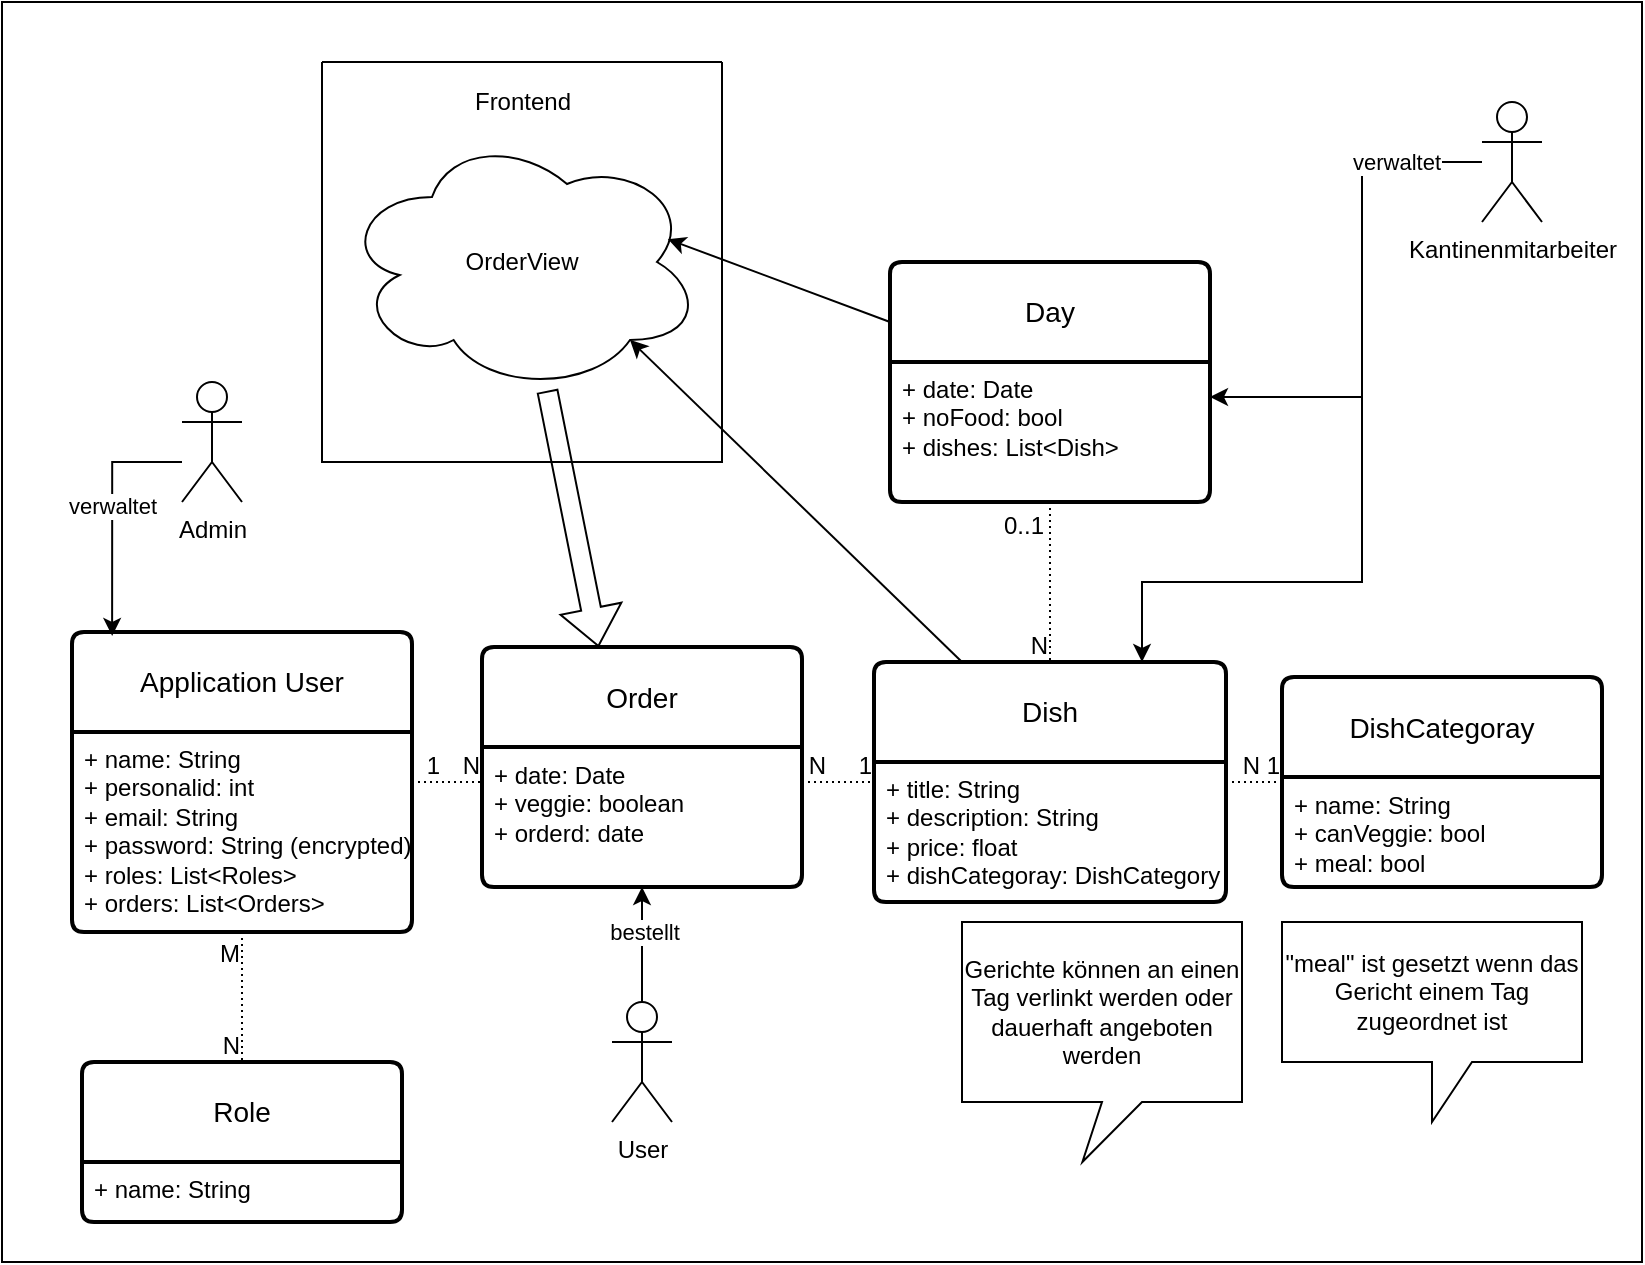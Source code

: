 <mxfile version="24.3.1" type="device">
  <diagram name="Seite-1" id="-oiyD1ErW6IM80D44xzI">
    <mxGraphModel dx="1666" dy="989" grid="1" gridSize="10" guides="1" tooltips="1" connect="1" arrows="1" fold="1" page="1" pageScale="1" pageWidth="827" pageHeight="1169" math="0" shadow="0">
      <root>
        <mxCell id="0" />
        <mxCell id="1" parent="0" />
        <mxCell id="Hr8j0HfJvtiNsYCacNhb-1" value="" style="rounded=0;whiteSpace=wrap;html=1;" parent="1" vertex="1">
          <mxGeometry width="820" height="630" as="geometry" />
        </mxCell>
        <mxCell id="B-cs-kjj54bmsKe5fscL-1" value="Application User" style="swimlane;childLayout=stackLayout;horizontal=1;startSize=50;horizontalStack=0;rounded=1;fontSize=14;fontStyle=0;strokeWidth=2;resizeParent=0;resizeLast=1;shadow=0;dashed=0;align=center;arcSize=4;whiteSpace=wrap;html=1;" parent="1" vertex="1">
          <mxGeometry x="35" y="315" width="170" height="150" as="geometry" />
        </mxCell>
        <mxCell id="B-cs-kjj54bmsKe5fscL-2" value="+ name: String&lt;br&gt;+ personalid: int&lt;br&gt;+ email: String&lt;br&gt;+ password: String (encrypted)&lt;br&gt;+ roles: List&amp;lt;Roles&amp;gt;&lt;br&gt;+ orders: List&amp;lt;Orders&amp;gt;" style="align=left;strokeColor=none;fillColor=none;spacingLeft=4;fontSize=12;verticalAlign=top;resizable=0;rotatable=0;part=1;html=1;" parent="B-cs-kjj54bmsKe5fscL-1" vertex="1">
          <mxGeometry y="50" width="170" height="100" as="geometry" />
        </mxCell>
        <mxCell id="B-cs-kjj54bmsKe5fscL-6" value="Role" style="swimlane;childLayout=stackLayout;horizontal=1;startSize=50;horizontalStack=0;rounded=1;fontSize=14;fontStyle=0;strokeWidth=2;resizeParent=0;resizeLast=1;shadow=0;dashed=0;align=center;arcSize=4;whiteSpace=wrap;html=1;" parent="1" vertex="1">
          <mxGeometry x="40" y="530" width="160" height="80" as="geometry" />
        </mxCell>
        <mxCell id="B-cs-kjj54bmsKe5fscL-7" value="+ name: String" style="align=left;strokeColor=none;fillColor=none;spacingLeft=4;fontSize=12;verticalAlign=top;resizable=0;rotatable=0;part=1;html=1;" parent="B-cs-kjj54bmsKe5fscL-6" vertex="1">
          <mxGeometry y="50" width="160" height="30" as="geometry" />
        </mxCell>
        <mxCell id="B-cs-kjj54bmsKe5fscL-15" value="Day" style="swimlane;childLayout=stackLayout;horizontal=1;startSize=50;horizontalStack=0;rounded=1;fontSize=14;fontStyle=0;strokeWidth=2;resizeParent=0;resizeLast=1;shadow=0;dashed=0;align=center;arcSize=4;whiteSpace=wrap;html=1;" parent="1" vertex="1">
          <mxGeometry x="444" y="130" width="160" height="120" as="geometry" />
        </mxCell>
        <mxCell id="B-cs-kjj54bmsKe5fscL-16" value="+ date: Date&lt;br&gt;+ noFood: bool&lt;br&gt;+ dishes: List&amp;lt;Dish&amp;gt;" style="align=left;strokeColor=none;fillColor=none;spacingLeft=4;fontSize=12;verticalAlign=top;resizable=0;rotatable=0;part=1;html=1;" parent="B-cs-kjj54bmsKe5fscL-15" vertex="1">
          <mxGeometry y="50" width="160" height="70" as="geometry" />
        </mxCell>
        <mxCell id="B-cs-kjj54bmsKe5fscL-19" value="Dish" style="swimlane;childLayout=stackLayout;horizontal=1;startSize=50;horizontalStack=0;rounded=1;fontSize=14;fontStyle=0;strokeWidth=2;resizeParent=0;resizeLast=1;shadow=0;dashed=0;align=center;arcSize=4;whiteSpace=wrap;html=1;" parent="1" vertex="1">
          <mxGeometry x="436" y="330" width="176" height="120" as="geometry" />
        </mxCell>
        <mxCell id="B-cs-kjj54bmsKe5fscL-20" value="+ title: String&lt;br&gt;+ description: String&lt;br&gt;+ price: float&lt;br&gt;+ dishCategoray: DishCategory" style="align=left;strokeColor=none;fillColor=none;spacingLeft=4;fontSize=12;verticalAlign=top;resizable=0;rotatable=0;part=1;html=1;" parent="B-cs-kjj54bmsKe5fscL-19" vertex="1">
          <mxGeometry y="50" width="176" height="70" as="geometry" />
        </mxCell>
        <mxCell id="B-cs-kjj54bmsKe5fscL-21" value="" style="endArrow=none;html=1;rounded=0;dashed=1;dashPattern=1 2;exitX=0.5;exitY=1;exitDx=0;exitDy=0;entryX=0.5;entryY=0;entryDx=0;entryDy=0;" parent="1" source="B-cs-kjj54bmsKe5fscL-16" target="B-cs-kjj54bmsKe5fscL-19" edge="1">
          <mxGeometry relative="1" as="geometry">
            <mxPoint x="400" y="340" as="sourcePoint" />
            <mxPoint x="560" y="340" as="targetPoint" />
          </mxGeometry>
        </mxCell>
        <mxCell id="B-cs-kjj54bmsKe5fscL-22" value="N" style="resizable=0;html=1;whiteSpace=wrap;align=right;verticalAlign=bottom;" parent="B-cs-kjj54bmsKe5fscL-21" connectable="0" vertex="1">
          <mxGeometry x="1" relative="1" as="geometry" />
        </mxCell>
        <mxCell id="B-cs-kjj54bmsKe5fscL-23" value="DishCategoray" style="swimlane;childLayout=stackLayout;horizontal=1;startSize=50;horizontalStack=0;rounded=1;fontSize=14;fontStyle=0;strokeWidth=2;resizeParent=0;resizeLast=1;shadow=0;dashed=0;align=center;arcSize=4;whiteSpace=wrap;html=1;" parent="1" vertex="1">
          <mxGeometry x="640" y="337.5" width="160" height="105" as="geometry" />
        </mxCell>
        <mxCell id="B-cs-kjj54bmsKe5fscL-24" value="+ name: String&lt;br&gt;+ canVeggie: bool&lt;br&gt;+ meal: bool" style="align=left;strokeColor=none;fillColor=none;spacingLeft=4;fontSize=12;verticalAlign=top;resizable=0;rotatable=0;part=1;html=1;" parent="B-cs-kjj54bmsKe5fscL-23" vertex="1">
          <mxGeometry y="50" width="160" height="55" as="geometry" />
        </mxCell>
        <mxCell id="B-cs-kjj54bmsKe5fscL-25" value="" style="endArrow=none;html=1;rounded=0;dashed=1;dashPattern=1 2;" parent="1" source="B-cs-kjj54bmsKe5fscL-19" target="B-cs-kjj54bmsKe5fscL-23" edge="1">
          <mxGeometry relative="1" as="geometry">
            <mxPoint x="480" y="340" as="sourcePoint" />
            <mxPoint x="640" y="340" as="targetPoint" />
          </mxGeometry>
        </mxCell>
        <mxCell id="B-cs-kjj54bmsKe5fscL-26" value="N" style="resizable=0;html=1;whiteSpace=wrap;align=right;verticalAlign=bottom;" parent="B-cs-kjj54bmsKe5fscL-25" connectable="0" vertex="1">
          <mxGeometry x="1" relative="1" as="geometry">
            <mxPoint x="-10" as="offset" />
          </mxGeometry>
        </mxCell>
        <mxCell id="B-cs-kjj54bmsKe5fscL-28" value="" style="endArrow=none;html=1;rounded=0;dashed=1;dashPattern=1 2;exitX=1;exitY=0.25;exitDx=0;exitDy=0;entryX=0;entryY=0.25;entryDx=0;entryDy=0;" parent="1" source="B-cs-kjj54bmsKe5fscL-2" target="B-cs-kjj54bmsKe5fscL-42" edge="1">
          <mxGeometry relative="1" as="geometry">
            <mxPoint x="290" y="700" as="sourcePoint" />
            <mxPoint x="330" y="365" as="targetPoint" />
          </mxGeometry>
        </mxCell>
        <mxCell id="B-cs-kjj54bmsKe5fscL-29" value="N" style="resizable=0;html=1;whiteSpace=wrap;align=right;verticalAlign=bottom;" parent="B-cs-kjj54bmsKe5fscL-28" connectable="0" vertex="1">
          <mxGeometry x="1" relative="1" as="geometry">
            <mxPoint as="offset" />
          </mxGeometry>
        </mxCell>
        <mxCell id="B-cs-kjj54bmsKe5fscL-39" value="" style="endArrow=none;html=1;rounded=0;dashed=1;dashPattern=1 2;exitX=0.5;exitY=1;exitDx=0;exitDy=0;entryX=0.5;entryY=0;entryDx=0;entryDy=0;" parent="1" source="B-cs-kjj54bmsKe5fscL-2" target="B-cs-kjj54bmsKe5fscL-6" edge="1">
          <mxGeometry relative="1" as="geometry">
            <mxPoint x="290" y="340" as="sourcePoint" />
            <mxPoint x="450" y="340" as="targetPoint" />
          </mxGeometry>
        </mxCell>
        <mxCell id="B-cs-kjj54bmsKe5fscL-40" value="N" style="resizable=0;html=1;whiteSpace=wrap;align=right;verticalAlign=bottom;" parent="B-cs-kjj54bmsKe5fscL-39" connectable="0" vertex="1">
          <mxGeometry x="1" relative="1" as="geometry" />
        </mxCell>
        <mxCell id="B-cs-kjj54bmsKe5fscL-41" value="Order" style="swimlane;childLayout=stackLayout;horizontal=1;startSize=50;horizontalStack=0;rounded=1;fontSize=14;fontStyle=0;strokeWidth=2;resizeParent=0;resizeLast=1;shadow=0;dashed=0;align=center;arcSize=4;whiteSpace=wrap;html=1;" parent="1" vertex="1">
          <mxGeometry x="240" y="322.5" width="160" height="120" as="geometry" />
        </mxCell>
        <mxCell id="B-cs-kjj54bmsKe5fscL-42" value="+ date: Date&lt;br&gt;+ veggie: boolean&lt;br&gt;+ orderd: date" style="align=left;strokeColor=none;fillColor=none;spacingLeft=4;fontSize=12;verticalAlign=top;resizable=0;rotatable=0;part=1;html=1;" parent="B-cs-kjj54bmsKe5fscL-41" vertex="1">
          <mxGeometry y="50" width="160" height="70" as="geometry" />
        </mxCell>
        <mxCell id="B-cs-kjj54bmsKe5fscL-43" value="" style="endArrow=none;html=1;rounded=0;dashed=1;dashPattern=1 2;exitX=1;exitY=0.25;exitDx=0;exitDy=0;entryX=0;entryY=0.5;entryDx=0;entryDy=0;" parent="1" source="B-cs-kjj54bmsKe5fscL-42" target="B-cs-kjj54bmsKe5fscL-19" edge="1">
          <mxGeometry relative="1" as="geometry">
            <mxPoint x="290" y="340" as="sourcePoint" />
            <mxPoint x="450" y="340" as="targetPoint" />
          </mxGeometry>
        </mxCell>
        <mxCell id="B-cs-kjj54bmsKe5fscL-44" value="1" style="resizable=0;html=1;whiteSpace=wrap;align=right;verticalAlign=bottom;" parent="B-cs-kjj54bmsKe5fscL-43" connectable="0" vertex="1">
          <mxGeometry x="1" relative="1" as="geometry" />
        </mxCell>
        <mxCell id="B-cs-kjj54bmsKe5fscL-45" value="Gerichte können an einen Tag verlinkt werden oder dauerhaft angeboten werden" style="shape=callout;whiteSpace=wrap;html=1;perimeter=calloutPerimeter;position2=0.43;" parent="1" vertex="1">
          <mxGeometry x="480" y="460" width="140" height="120" as="geometry" />
        </mxCell>
        <mxCell id="B-cs-kjj54bmsKe5fscL-46" value="&quot;meal&quot; ist gesetzt wenn das Gericht einem Tag zugeordnet ist" style="shape=callout;whiteSpace=wrap;html=1;perimeter=calloutPerimeter;" parent="1" vertex="1">
          <mxGeometry x="640" y="460" width="150" height="100" as="geometry" />
        </mxCell>
        <mxCell id="B-cs-kjj54bmsKe5fscL-51" value="OrderView" style="ellipse;shape=cloud;whiteSpace=wrap;html=1;align=center;" parent="1" vertex="1">
          <mxGeometry x="170" y="65" width="180" height="130" as="geometry" />
        </mxCell>
        <mxCell id="B-cs-kjj54bmsKe5fscL-58" value="" style="endArrow=classic;html=1;rounded=0;entryX=0.8;entryY=0.8;entryDx=0;entryDy=0;entryPerimeter=0;exitX=0.25;exitY=0;exitDx=0;exitDy=0;" parent="1" source="B-cs-kjj54bmsKe5fscL-19" target="B-cs-kjj54bmsKe5fscL-51" edge="1">
          <mxGeometry width="50" height="50" relative="1" as="geometry">
            <mxPoint x="490" y="310" as="sourcePoint" />
            <mxPoint x="540" y="260" as="targetPoint" />
          </mxGeometry>
        </mxCell>
        <mxCell id="B-cs-kjj54bmsKe5fscL-60" value="" style="shape=flexArrow;endArrow=classic;html=1;rounded=0;" parent="1" source="B-cs-kjj54bmsKe5fscL-51" edge="1">
          <mxGeometry width="50" height="50" relative="1" as="geometry">
            <mxPoint x="-48.3" y="132.6" as="sourcePoint" />
            <mxPoint x="298.3" y="322.5" as="targetPoint" />
          </mxGeometry>
        </mxCell>
        <mxCell id="B-cs-kjj54bmsKe5fscL-61" value="" style="swimlane;startSize=0;" parent="1" vertex="1">
          <mxGeometry x="160" y="30" width="200" height="200" as="geometry" />
        </mxCell>
        <mxCell id="B-cs-kjj54bmsKe5fscL-62" value="Frontend" style="text;html=1;align=center;verticalAlign=middle;resizable=0;points=[];autosize=1;strokeColor=none;fillColor=none;" parent="B-cs-kjj54bmsKe5fscL-61" vertex="1">
          <mxGeometry x="65" y="5" width="70" height="30" as="geometry" />
        </mxCell>
        <mxCell id="koP24JxQxBD8HAvBRJJk-4" value="1" style="resizable=0;html=1;whiteSpace=wrap;align=right;verticalAlign=bottom;" parent="1" connectable="0" vertex="1">
          <mxGeometry x="220" y="390" as="geometry" />
        </mxCell>
        <mxCell id="koP24JxQxBD8HAvBRJJk-6" value="M" style="resizable=0;html=1;whiteSpace=wrap;align=right;verticalAlign=bottom;" parent="1" connectable="0" vertex="1">
          <mxGeometry x="120" y="484.998" as="geometry" />
        </mxCell>
        <mxCell id="koP24JxQxBD8HAvBRJJk-7" value="N" style="resizable=0;html=1;whiteSpace=wrap;align=right;verticalAlign=bottom;" parent="1" connectable="0" vertex="1">
          <mxGeometry x="413.998" y="390" as="geometry" />
        </mxCell>
        <mxCell id="koP24JxQxBD8HAvBRJJk-8" value="1" style="resizable=0;html=1;whiteSpace=wrap;align=right;verticalAlign=bottom;" parent="1" connectable="0" vertex="1">
          <mxGeometry x="640.002" y="390" as="geometry" />
        </mxCell>
        <mxCell id="koP24JxQxBD8HAvBRJJk-9" value="0..1" style="resizable=0;html=1;whiteSpace=wrap;align=right;verticalAlign=bottom;" parent="1" connectable="0" vertex="1">
          <mxGeometry x="522" y="270" as="geometry" />
        </mxCell>
        <mxCell id="3O_0u6_tolEpB3LdawZj-1" value="Admin" style="shape=umlActor;verticalLabelPosition=bottom;verticalAlign=top;html=1;outlineConnect=0;" parent="1" vertex="1">
          <mxGeometry x="90" y="190" width="30" height="60" as="geometry" />
        </mxCell>
        <mxCell id="3O_0u6_tolEpB3LdawZj-3" style="edgeStyle=orthogonalEdgeStyle;rounded=0;orthogonalLoop=1;jettySize=auto;html=1;entryX=0.118;entryY=0.013;entryDx=0;entryDy=0;entryPerimeter=0;" parent="1" source="3O_0u6_tolEpB3LdawZj-1" target="B-cs-kjj54bmsKe5fscL-1" edge="1">
          <mxGeometry relative="1" as="geometry">
            <Array as="points">
              <mxPoint x="55" y="230" />
            </Array>
          </mxGeometry>
        </mxCell>
        <mxCell id="3O_0u6_tolEpB3LdawZj-4" value="verwaltet" style="edgeLabel;html=1;align=center;verticalAlign=middle;resizable=0;points=[];" parent="3O_0u6_tolEpB3LdawZj-3" vertex="1" connectable="0">
          <mxGeometry x="-0.069" relative="1" as="geometry">
            <mxPoint as="offset" />
          </mxGeometry>
        </mxCell>
        <mxCell id="3O_0u6_tolEpB3LdawZj-6" style="edgeStyle=orthogonalEdgeStyle;rounded=0;orthogonalLoop=1;jettySize=auto;html=1;entryX=0.5;entryY=1;entryDx=0;entryDy=0;" parent="1" source="3O_0u6_tolEpB3LdawZj-5" target="B-cs-kjj54bmsKe5fscL-42" edge="1">
          <mxGeometry relative="1" as="geometry" />
        </mxCell>
        <mxCell id="3O_0u6_tolEpB3LdawZj-7" value="bestellt" style="edgeLabel;html=1;align=center;verticalAlign=middle;resizable=0;points=[];" parent="3O_0u6_tolEpB3LdawZj-6" vertex="1" connectable="0">
          <mxGeometry x="0.235" y="-1" relative="1" as="geometry">
            <mxPoint as="offset" />
          </mxGeometry>
        </mxCell>
        <mxCell id="3O_0u6_tolEpB3LdawZj-5" value="User" style="shape=umlActor;verticalLabelPosition=bottom;verticalAlign=top;html=1;outlineConnect=0;" parent="1" vertex="1">
          <mxGeometry x="305" y="500" width="30" height="60" as="geometry" />
        </mxCell>
        <mxCell id="3O_0u6_tolEpB3LdawZj-10" style="edgeStyle=orthogonalEdgeStyle;rounded=0;orthogonalLoop=1;jettySize=auto;html=1;entryX=1;entryY=0.25;entryDx=0;entryDy=0;" parent="1" source="3O_0u6_tolEpB3LdawZj-8" target="B-cs-kjj54bmsKe5fscL-16" edge="1">
          <mxGeometry relative="1" as="geometry">
            <Array as="points">
              <mxPoint x="680" y="80" />
              <mxPoint x="680" y="198" />
            </Array>
          </mxGeometry>
        </mxCell>
        <mxCell id="3O_0u6_tolEpB3LdawZj-11" style="edgeStyle=orthogonalEdgeStyle;rounded=0;orthogonalLoop=1;jettySize=auto;html=1;" parent="1" source="3O_0u6_tolEpB3LdawZj-8" edge="1">
          <mxGeometry relative="1" as="geometry">
            <mxPoint x="570" y="330" as="targetPoint" />
            <Array as="points">
              <mxPoint x="680" y="80" />
              <mxPoint x="680" y="290" />
              <mxPoint x="570" y="290" />
              <mxPoint x="570" y="330" />
            </Array>
          </mxGeometry>
        </mxCell>
        <mxCell id="3O_0u6_tolEpB3LdawZj-12" value="verwaltet" style="edgeLabel;html=1;align=center;verticalAlign=middle;resizable=0;points=[];" parent="3O_0u6_tolEpB3LdawZj-11" vertex="1" connectable="0">
          <mxGeometry x="-0.792" relative="1" as="geometry">
            <mxPoint as="offset" />
          </mxGeometry>
        </mxCell>
        <mxCell id="3O_0u6_tolEpB3LdawZj-8" value="Kantinenmitarbeiter" style="shape=umlActor;verticalLabelPosition=bottom;verticalAlign=top;html=1;outlineConnect=0;" parent="1" vertex="1">
          <mxGeometry x="740" y="50" width="30" height="60" as="geometry" />
        </mxCell>
        <mxCell id="NORuL4h3SYZ8U73wGxhU-1" value="" style="endArrow=classic;html=1;rounded=0;entryX=0.905;entryY=0.412;entryDx=0;entryDy=0;entryPerimeter=0;exitX=0;exitY=0.25;exitDx=0;exitDy=0;" edge="1" parent="1" source="B-cs-kjj54bmsKe5fscL-15" target="B-cs-kjj54bmsKe5fscL-51">
          <mxGeometry width="50" height="50" relative="1" as="geometry">
            <mxPoint x="501" y="281" as="sourcePoint" />
            <mxPoint x="335" y="120" as="targetPoint" />
          </mxGeometry>
        </mxCell>
      </root>
    </mxGraphModel>
  </diagram>
</mxfile>
